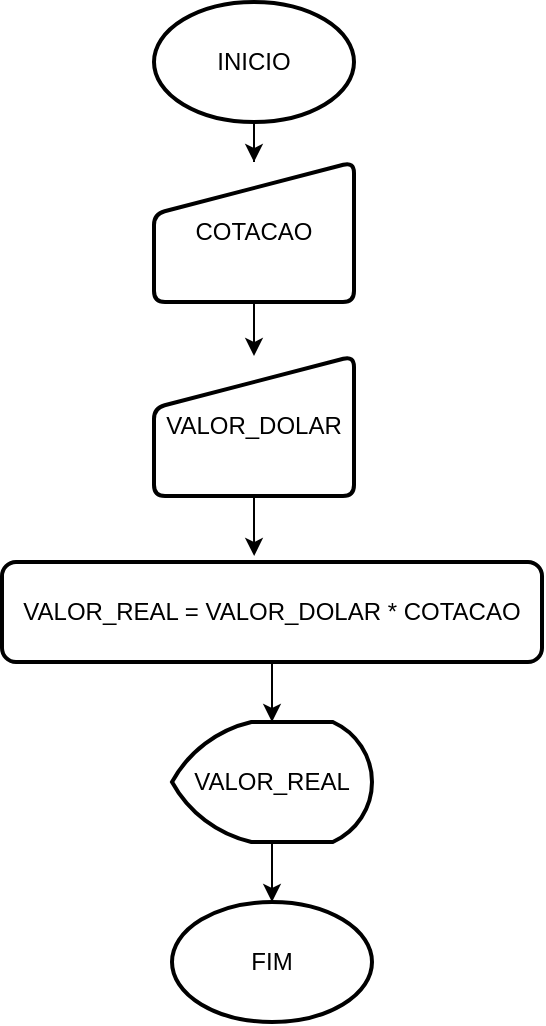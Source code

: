 <mxfile version="26.0.5">
  <diagram name="Página-1" id="teRgkJxNqDV3E3NYmWF8">
    <mxGraphModel dx="1434" dy="746" grid="1" gridSize="10" guides="1" tooltips="1" connect="1" arrows="1" fold="1" page="1" pageScale="1" pageWidth="1169" pageHeight="827" math="0" shadow="0">
      <root>
        <mxCell id="0" />
        <mxCell id="1" parent="0" />
        <mxCell id="HKz89QpKxaQ9k7exocFY-8" style="edgeStyle=orthogonalEdgeStyle;rounded=0;orthogonalLoop=1;jettySize=auto;html=1;entryX=0.5;entryY=0;entryDx=0;entryDy=0;" edge="1" parent="1" source="HKz89QpKxaQ9k7exocFY-1" target="HKz89QpKxaQ9k7exocFY-4">
          <mxGeometry relative="1" as="geometry" />
        </mxCell>
        <mxCell id="HKz89QpKxaQ9k7exocFY-1" value="INICIO" style="strokeWidth=2;html=1;shape=mxgraph.flowchart.start_1;whiteSpace=wrap;" vertex="1" parent="1">
          <mxGeometry x="535" y="60" width="100" height="60" as="geometry" />
        </mxCell>
        <mxCell id="HKz89QpKxaQ9k7exocFY-2" value="FIM" style="strokeWidth=2;html=1;shape=mxgraph.flowchart.start_1;whiteSpace=wrap;" vertex="1" parent="1">
          <mxGeometry x="544" y="510" width="100" height="60" as="geometry" />
        </mxCell>
        <mxCell id="HKz89QpKxaQ9k7exocFY-9" style="edgeStyle=orthogonalEdgeStyle;rounded=0;orthogonalLoop=1;jettySize=auto;html=1;entryX=0.5;entryY=0;entryDx=0;entryDy=0;" edge="1" parent="1" source="HKz89QpKxaQ9k7exocFY-4" target="HKz89QpKxaQ9k7exocFY-5">
          <mxGeometry relative="1" as="geometry" />
        </mxCell>
        <mxCell id="HKz89QpKxaQ9k7exocFY-4" value="COTACAO" style="html=1;strokeWidth=2;shape=manualInput;whiteSpace=wrap;rounded=1;size=26;arcSize=11;" vertex="1" parent="1">
          <mxGeometry x="535" y="140" width="100" height="70" as="geometry" />
        </mxCell>
        <mxCell id="HKz89QpKxaQ9k7exocFY-5" value="VALOR_DOLAR" style="html=1;strokeWidth=2;shape=manualInput;whiteSpace=wrap;rounded=1;size=26;arcSize=11;" vertex="1" parent="1">
          <mxGeometry x="535" y="237" width="100" height="70" as="geometry" />
        </mxCell>
        <mxCell id="HKz89QpKxaQ9k7exocFY-11" style="edgeStyle=orthogonalEdgeStyle;rounded=0;orthogonalLoop=1;jettySize=auto;html=1;" edge="1" parent="1" source="HKz89QpKxaQ9k7exocFY-6" target="HKz89QpKxaQ9k7exocFY-7">
          <mxGeometry relative="1" as="geometry" />
        </mxCell>
        <mxCell id="HKz89QpKxaQ9k7exocFY-6" value="VALOR_REAL = VALOR_DOLAR * COTACAO" style="rounded=1;whiteSpace=wrap;html=1;absoluteArcSize=1;arcSize=14;strokeWidth=2;" vertex="1" parent="1">
          <mxGeometry x="459" y="340" width="270" height="50" as="geometry" />
        </mxCell>
        <mxCell id="HKz89QpKxaQ9k7exocFY-12" style="edgeStyle=orthogonalEdgeStyle;rounded=0;orthogonalLoop=1;jettySize=auto;html=1;" edge="1" parent="1" source="HKz89QpKxaQ9k7exocFY-7" target="HKz89QpKxaQ9k7exocFY-2">
          <mxGeometry relative="1" as="geometry" />
        </mxCell>
        <mxCell id="HKz89QpKxaQ9k7exocFY-7" value="VALOR_REAL" style="strokeWidth=2;html=1;shape=mxgraph.flowchart.display;whiteSpace=wrap;" vertex="1" parent="1">
          <mxGeometry x="544" y="420" width="100" height="60" as="geometry" />
        </mxCell>
        <mxCell id="HKz89QpKxaQ9k7exocFY-10" style="edgeStyle=orthogonalEdgeStyle;rounded=0;orthogonalLoop=1;jettySize=auto;html=1;entryX=0.467;entryY=-0.06;entryDx=0;entryDy=0;entryPerimeter=0;" edge="1" parent="1" source="HKz89QpKxaQ9k7exocFY-5" target="HKz89QpKxaQ9k7exocFY-6">
          <mxGeometry relative="1" as="geometry" />
        </mxCell>
      </root>
    </mxGraphModel>
  </diagram>
</mxfile>
